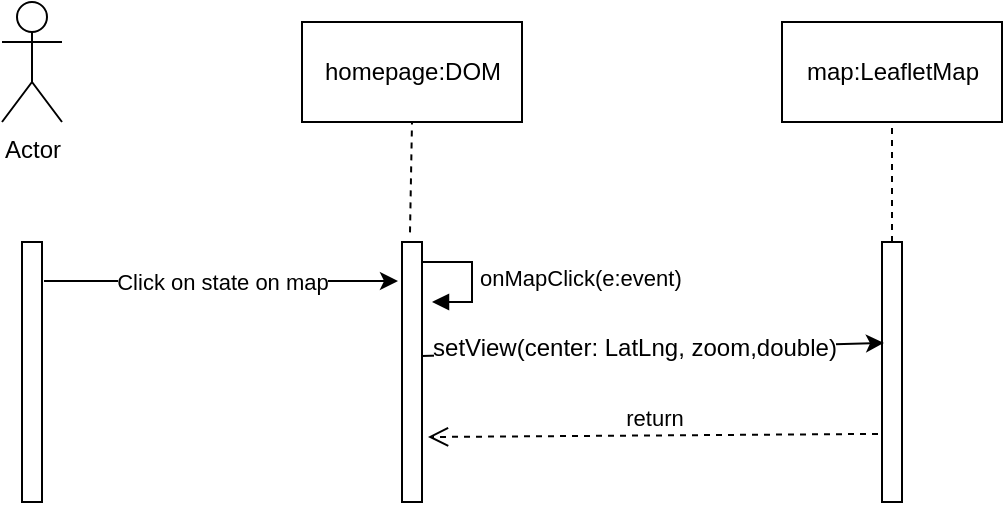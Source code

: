 <mxfile version="10.5.9"><diagram id="EZ-myC4ELgSlQtUqsyzm" name="Page-1"><mxGraphModel dx="918" dy="616" grid="1" gridSize="10" guides="1" tooltips="1" connect="1" arrows="1" fold="1" page="1" pageScale="1" pageWidth="850" pageHeight="1100" math="0" shadow="0"><root><mxCell id="0"/><mxCell id="1" parent="0"/><mxCell id="A-dnOOXhCaZIq9teinn8-1" value="Actor" style="shape=umlActor;verticalLabelPosition=bottom;labelBackgroundColor=#ffffff;verticalAlign=top;html=1;outlineConnect=0;" vertex="1" parent="1"><mxGeometry x="40" y="10" width="30" height="60" as="geometry"/></mxCell><mxCell id="A-dnOOXhCaZIq9teinn8-2" value="" style="html=1;points=[];perimeter=orthogonalPerimeter;" vertex="1" parent="1"><mxGeometry x="50" y="130" width="10" height="130" as="geometry"/></mxCell><mxCell id="A-dnOOXhCaZIq9teinn8-3" value="" style="html=1;points=[];perimeter=orthogonalPerimeter;" vertex="1" parent="1"><mxGeometry x="240" y="130" width="10" height="130" as="geometry"/></mxCell><mxCell id="A-dnOOXhCaZIq9teinn8-4" value="" style="html=1;points=[];perimeter=orthogonalPerimeter;" vertex="1" parent="1"><mxGeometry x="480" y="130" width="10" height="130" as="geometry"/></mxCell><mxCell id="A-dnOOXhCaZIq9teinn8-5" value="homepage:DOM" style="html=1;" vertex="1" parent="1"><mxGeometry x="190" y="20" width="110" height="50" as="geometry"/></mxCell><mxCell id="A-dnOOXhCaZIq9teinn8-6" value="map:LeafletMap" style="html=1;" vertex="1" parent="1"><mxGeometry x="430" y="20" width="110" height="50" as="geometry"/></mxCell><mxCell id="A-dnOOXhCaZIq9teinn8-7" value="" style="endArrow=none;dashed=1;html=1;entryX=0.5;entryY=1;entryDx=0;entryDy=0;exitX=0.4;exitY=-0.037;exitDx=0;exitDy=0;exitPerimeter=0;" edge="1" parent="1" source="A-dnOOXhCaZIq9teinn8-3" target="A-dnOOXhCaZIq9teinn8-5"><mxGeometry width="50" height="50" relative="1" as="geometry"><mxPoint x="40" y="280" as="sourcePoint"/><mxPoint x="90" y="230" as="targetPoint"/></mxGeometry></mxCell><mxCell id="A-dnOOXhCaZIq9teinn8-8" value="" style="endArrow=none;dashed=1;html=1;entryX=0.5;entryY=1;entryDx=0;entryDy=0;exitX=0.5;exitY=0;exitDx=0;exitDy=0;exitPerimeter=0;" edge="1" parent="1" source="A-dnOOXhCaZIq9teinn8-4" target="A-dnOOXhCaZIq9teinn8-6"><mxGeometry width="50" height="50" relative="1" as="geometry"><mxPoint x="290" y="120" as="sourcePoint"/><mxPoint x="320" y="70" as="targetPoint"/></mxGeometry></mxCell><mxCell id="A-dnOOXhCaZIq9teinn8-9" value="Click on state on map" style="endArrow=classic;html=1;exitX=1.1;exitY=0.15;exitDx=0;exitDy=0;exitPerimeter=0;entryX=-0.2;entryY=0.15;entryDx=0;entryDy=0;entryPerimeter=0;" edge="1" parent="1" source="A-dnOOXhCaZIq9teinn8-2" target="A-dnOOXhCaZIq9teinn8-3"><mxGeometry width="50" height="50" relative="1" as="geometry"><mxPoint x="240" y="370" as="sourcePoint"/><mxPoint x="290" y="320" as="targetPoint"/></mxGeometry></mxCell><mxCell id="A-dnOOXhCaZIq9teinn8-11" value="" style="endArrow=classic;html=1;exitX=1;exitY=0.438;exitDx=0;exitDy=0;exitPerimeter=0;entryX=0.1;entryY=0.388;entryDx=0;entryDy=0;entryPerimeter=0;" edge="1" parent="1" source="A-dnOOXhCaZIq9teinn8-3" target="A-dnOOXhCaZIq9teinn8-4"><mxGeometry width="50" height="50" relative="1" as="geometry"><mxPoint x="40" y="280" as="sourcePoint"/><mxPoint x="90" y="230" as="targetPoint"/></mxGeometry></mxCell><mxCell id="A-dnOOXhCaZIq9teinn8-13" value="setView(center: LatLng, zoom,double)" style="text;html=1;resizable=0;points=[];align=center;verticalAlign=middle;labelBackgroundColor=#ffffff;" vertex="1" connectable="0" parent="A-dnOOXhCaZIq9teinn8-11"><mxGeometry x="-0.085" y="1" relative="1" as="geometry"><mxPoint as="offset"/></mxGeometry></mxCell><mxCell id="A-dnOOXhCaZIq9teinn8-12" value="return" style="html=1;verticalAlign=bottom;endArrow=open;dashed=1;endSize=8;exitX=-0.2;exitY=0.738;exitDx=0;exitDy=0;exitPerimeter=0;entryX=1.3;entryY=0.75;entryDx=0;entryDy=0;entryPerimeter=0;" edge="1" parent="1" source="A-dnOOXhCaZIq9teinn8-4" target="A-dnOOXhCaZIq9teinn8-3"><mxGeometry relative="1" as="geometry"><mxPoint x="260" y="190" as="sourcePoint"/><mxPoint x="180" y="190" as="targetPoint"/></mxGeometry></mxCell><mxCell id="A-dnOOXhCaZIq9teinn8-17" value="onMapClick(e:event)" style="edgeStyle=orthogonalEdgeStyle;html=1;align=left;spacingLeft=2;endArrow=block;rounded=0;entryX=1;entryY=0;" edge="1" parent="1"><mxGeometry relative="1" as="geometry"><mxPoint x="250" y="140" as="sourcePoint"/><Array as="points"><mxPoint x="275" y="140"/></Array><mxPoint x="255" y="160" as="targetPoint"/></mxGeometry></mxCell></root></mxGraphModel></diagram></mxfile>
